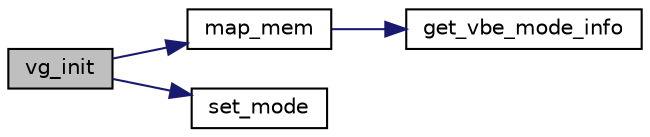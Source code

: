 digraph "vg_init"
{
 // LATEX_PDF_SIZE
  edge [fontname="Helvetica",fontsize="10",labelfontname="Helvetica",labelfontsize="10"];
  node [fontname="Helvetica",fontsize="10",shape=record];
  rankdir="LR";
  Node1 [label="vg_init",height=0.2,width=0.4,color="black", fillcolor="grey75", style="filled", fontcolor="black",tooltip="Inicializes the videocard memory and changes it's mode."];
  Node1 -> Node2 [color="midnightblue",fontsize="10",style="solid",fontname="Helvetica"];
  Node2 [label="map_mem",height=0.2,width=0.4,color="black", fillcolor="white", style="filled",URL="$_videocard_8c.html#a7ec354c48e5e189600a432981cc2e525",tooltip="Allocates memory for the primary and secondary buffer."];
  Node2 -> Node3 [color="midnightblue",fontsize="10",style="solid",fontname="Helvetica"];
  Node3 [label="get_vbe_mode_info",height=0.2,width=0.4,color="black", fillcolor="white", style="filled",URL="$_videocard_8c.html#a54b128407fee04f1172990f0f39532b1",tooltip="Get the vbe mode information."];
  Node1 -> Node4 [color="midnightblue",fontsize="10",style="solid",fontname="Helvetica"];
  Node4 [label="set_mode",height=0.2,width=0.4,color="black", fillcolor="white", style="filled",URL="$_videocard_8c.html#ada3e20ea63a4f7e572c329f56f8dda44",tooltip="Changes the videocard mode to the one specified in the paramter."];
}
